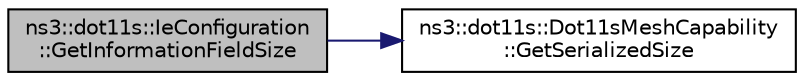 digraph "ns3::dot11s::IeConfiguration::GetInformationFieldSize"
{
  edge [fontname="Helvetica",fontsize="10",labelfontname="Helvetica",labelfontsize="10"];
  node [fontname="Helvetica",fontsize="10",shape=record];
  rankdir="LR";
  Node1 [label="ns3::dot11s::IeConfiguration\l::GetInformationFieldSize",height=0.2,width=0.4,color="black", fillcolor="grey75", style="filled", fontcolor="black"];
  Node1 -> Node2 [color="midnightblue",fontsize="10",style="solid"];
  Node2 [label="ns3::dot11s::Dot11sMeshCapability\l::GetSerializedSize",height=0.2,width=0.4,color="black", fillcolor="white", style="filled",URL="$de/ded/classns3_1_1dot11s_1_1Dot11sMeshCapability.html#ae6ccd0a481e48ba7db5a2184ed93d374"];
}
